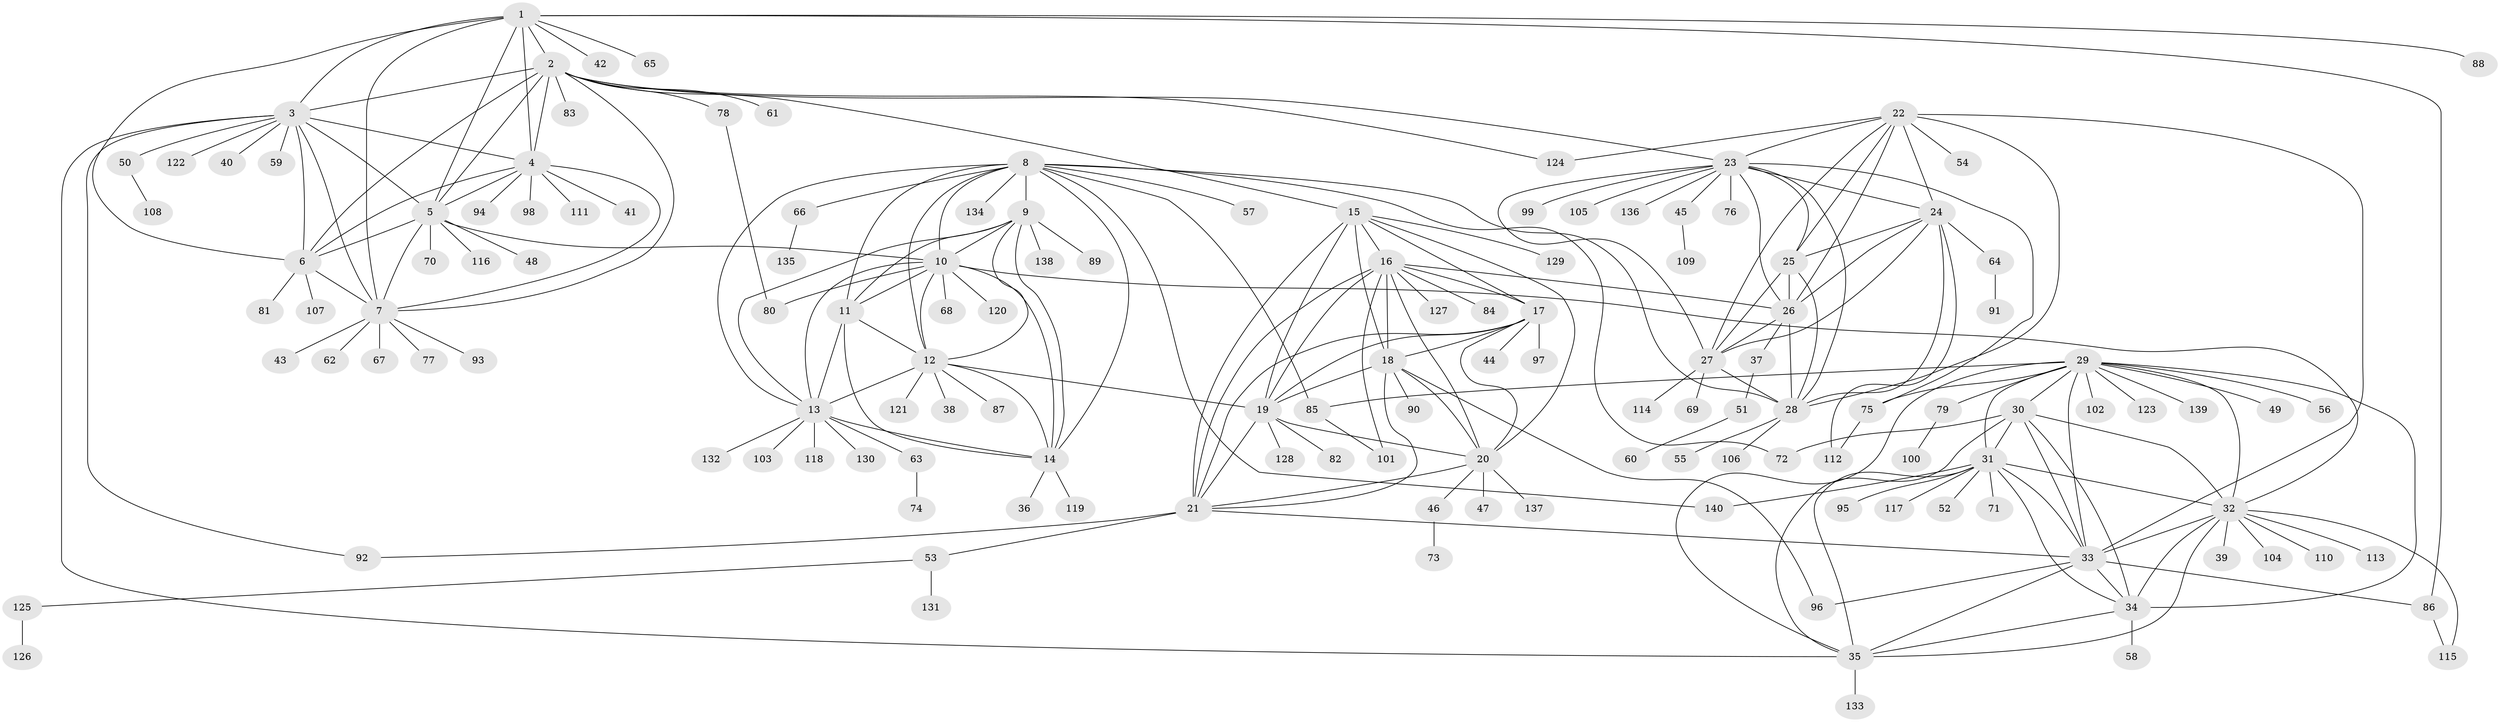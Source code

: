 // Generated by graph-tools (version 1.1) at 2025/37/03/09/25 02:37:16]
// undirected, 140 vertices, 232 edges
graph export_dot {
graph [start="1"]
  node [color=gray90,style=filled];
  1;
  2;
  3;
  4;
  5;
  6;
  7;
  8;
  9;
  10;
  11;
  12;
  13;
  14;
  15;
  16;
  17;
  18;
  19;
  20;
  21;
  22;
  23;
  24;
  25;
  26;
  27;
  28;
  29;
  30;
  31;
  32;
  33;
  34;
  35;
  36;
  37;
  38;
  39;
  40;
  41;
  42;
  43;
  44;
  45;
  46;
  47;
  48;
  49;
  50;
  51;
  52;
  53;
  54;
  55;
  56;
  57;
  58;
  59;
  60;
  61;
  62;
  63;
  64;
  65;
  66;
  67;
  68;
  69;
  70;
  71;
  72;
  73;
  74;
  75;
  76;
  77;
  78;
  79;
  80;
  81;
  82;
  83;
  84;
  85;
  86;
  87;
  88;
  89;
  90;
  91;
  92;
  93;
  94;
  95;
  96;
  97;
  98;
  99;
  100;
  101;
  102;
  103;
  104;
  105;
  106;
  107;
  108;
  109;
  110;
  111;
  112;
  113;
  114;
  115;
  116;
  117;
  118;
  119;
  120;
  121;
  122;
  123;
  124;
  125;
  126;
  127;
  128;
  129;
  130;
  131;
  132;
  133;
  134;
  135;
  136;
  137;
  138;
  139;
  140;
  1 -- 2;
  1 -- 3;
  1 -- 4;
  1 -- 5;
  1 -- 6;
  1 -- 7;
  1 -- 42;
  1 -- 65;
  1 -- 86;
  1 -- 88;
  2 -- 3;
  2 -- 4;
  2 -- 5;
  2 -- 6;
  2 -- 7;
  2 -- 15;
  2 -- 23;
  2 -- 61;
  2 -- 78;
  2 -- 83;
  2 -- 124;
  3 -- 4;
  3 -- 5;
  3 -- 6;
  3 -- 7;
  3 -- 35;
  3 -- 40;
  3 -- 50;
  3 -- 59;
  3 -- 92;
  3 -- 122;
  4 -- 5;
  4 -- 6;
  4 -- 7;
  4 -- 41;
  4 -- 94;
  4 -- 98;
  4 -- 111;
  5 -- 6;
  5 -- 7;
  5 -- 10;
  5 -- 48;
  5 -- 70;
  5 -- 116;
  6 -- 7;
  6 -- 81;
  6 -- 107;
  7 -- 43;
  7 -- 62;
  7 -- 67;
  7 -- 77;
  7 -- 93;
  8 -- 9;
  8 -- 10;
  8 -- 11;
  8 -- 12;
  8 -- 13;
  8 -- 14;
  8 -- 28;
  8 -- 57;
  8 -- 66;
  8 -- 72;
  8 -- 85;
  8 -- 134;
  8 -- 140;
  9 -- 10;
  9 -- 11;
  9 -- 12;
  9 -- 13;
  9 -- 14;
  9 -- 89;
  9 -- 138;
  10 -- 11;
  10 -- 12;
  10 -- 13;
  10 -- 14;
  10 -- 32;
  10 -- 68;
  10 -- 80;
  10 -- 120;
  11 -- 12;
  11 -- 13;
  11 -- 14;
  12 -- 13;
  12 -- 14;
  12 -- 19;
  12 -- 38;
  12 -- 87;
  12 -- 121;
  13 -- 14;
  13 -- 63;
  13 -- 103;
  13 -- 118;
  13 -- 130;
  13 -- 132;
  14 -- 36;
  14 -- 119;
  15 -- 16;
  15 -- 17;
  15 -- 18;
  15 -- 19;
  15 -- 20;
  15 -- 21;
  15 -- 129;
  16 -- 17;
  16 -- 18;
  16 -- 19;
  16 -- 20;
  16 -- 21;
  16 -- 26;
  16 -- 84;
  16 -- 101;
  16 -- 127;
  17 -- 18;
  17 -- 19;
  17 -- 20;
  17 -- 21;
  17 -- 44;
  17 -- 97;
  18 -- 19;
  18 -- 20;
  18 -- 21;
  18 -- 90;
  18 -- 96;
  19 -- 20;
  19 -- 21;
  19 -- 82;
  19 -- 128;
  20 -- 21;
  20 -- 46;
  20 -- 47;
  20 -- 137;
  21 -- 33;
  21 -- 53;
  21 -- 92;
  22 -- 23;
  22 -- 24;
  22 -- 25;
  22 -- 26;
  22 -- 27;
  22 -- 28;
  22 -- 33;
  22 -- 54;
  22 -- 124;
  23 -- 24;
  23 -- 25;
  23 -- 26;
  23 -- 27;
  23 -- 28;
  23 -- 45;
  23 -- 75;
  23 -- 76;
  23 -- 99;
  23 -- 105;
  23 -- 136;
  24 -- 25;
  24 -- 26;
  24 -- 27;
  24 -- 28;
  24 -- 64;
  24 -- 112;
  25 -- 26;
  25 -- 27;
  25 -- 28;
  26 -- 27;
  26 -- 28;
  26 -- 37;
  27 -- 28;
  27 -- 69;
  27 -- 114;
  28 -- 55;
  28 -- 106;
  29 -- 30;
  29 -- 31;
  29 -- 32;
  29 -- 33;
  29 -- 34;
  29 -- 35;
  29 -- 49;
  29 -- 56;
  29 -- 75;
  29 -- 79;
  29 -- 85;
  29 -- 102;
  29 -- 123;
  29 -- 139;
  30 -- 31;
  30 -- 32;
  30 -- 33;
  30 -- 34;
  30 -- 35;
  30 -- 72;
  31 -- 32;
  31 -- 33;
  31 -- 34;
  31 -- 35;
  31 -- 52;
  31 -- 71;
  31 -- 95;
  31 -- 117;
  31 -- 140;
  32 -- 33;
  32 -- 34;
  32 -- 35;
  32 -- 39;
  32 -- 104;
  32 -- 110;
  32 -- 113;
  32 -- 115;
  33 -- 34;
  33 -- 35;
  33 -- 86;
  33 -- 96;
  34 -- 35;
  34 -- 58;
  35 -- 133;
  37 -- 51;
  45 -- 109;
  46 -- 73;
  50 -- 108;
  51 -- 60;
  53 -- 125;
  53 -- 131;
  63 -- 74;
  64 -- 91;
  66 -- 135;
  75 -- 112;
  78 -- 80;
  79 -- 100;
  85 -- 101;
  86 -- 115;
  125 -- 126;
}
